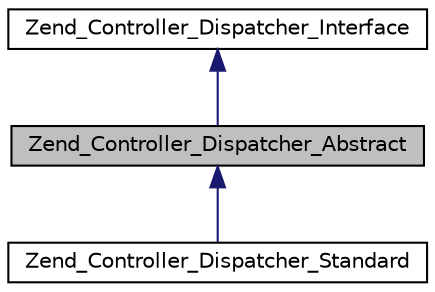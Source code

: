 digraph G
{
  edge [fontname="Helvetica",fontsize="10",labelfontname="Helvetica",labelfontsize="10"];
  node [fontname="Helvetica",fontsize="10",shape=record];
  Node1 [label="Zend_Controller_Dispatcher_Abstract",height=0.2,width=0.4,color="black", fillcolor="grey75", style="filled" fontcolor="black"];
  Node2 -> Node1 [dir="back",color="midnightblue",fontsize="10",style="solid",fontname="Helvetica"];
  Node2 [label="Zend_Controller_Dispatcher_Interface",height=0.2,width=0.4,color="black", fillcolor="white", style="filled",URL="$interface_zend___controller___dispatcher___interface.html"];
  Node1 -> Node3 [dir="back",color="midnightblue",fontsize="10",style="solid",fontname="Helvetica"];
  Node3 [label="Zend_Controller_Dispatcher_Standard",height=0.2,width=0.4,color="black", fillcolor="white", style="filled",URL="$class_zend___controller___dispatcher___standard.html"];
}
